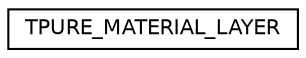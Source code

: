 digraph "Graphical Class Hierarchy"
{
 // LATEX_PDF_SIZE
  edge [fontname="Helvetica",fontsize="10",labelfontname="Helvetica",labelfontsize="10"];
  node [fontname="Helvetica",fontsize="10",shape=record];
  rankdir="LR";
  Node0 [label="TPURE_MATERIAL_LAYER",height=0.2,width=0.4,color="black", fillcolor="white", style="filled",URL="$struct_t_p_u_r_e___m_a_t_e_r_i_a_l___l_a_y_e_r.html",tooltip="Defines a layer of a material."];
}
